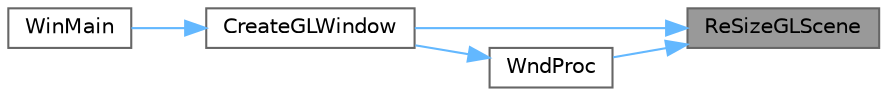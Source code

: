 digraph "ReSizeGLScene"
{
 // LATEX_PDF_SIZE
  bgcolor="transparent";
  edge [fontname=Helvetica,fontsize=10,labelfontname=Helvetica,labelfontsize=10];
  node [fontname=Helvetica,fontsize=10,shape=box,height=0.2,width=0.4];
  rankdir="RL";
  Node1 [label="ReSizeGLScene",height=0.2,width=0.4,color="gray40", fillcolor="grey60", style="filled", fontcolor="black",tooltip="Fonction ReSizeGLScene : redimensionnement de la fenêtre Windows gérant OpenGL."];
  Node1 -> Node2 [dir="back",color="steelblue1",style="solid"];
  Node2 [label="CreateGLWindow",height=0.2,width=0.4,color="grey40", fillcolor="white", style="filled",URL="$_lesson07_8c.html#ae5f043c9df9b9e5e0e26d567feeeb1bc",tooltip="Creation of our OpenGL Window."];
  Node2 -> Node3 [dir="back",color="steelblue1",style="solid"];
  Node3 [label="WinMain",height=0.2,width=0.4,color="grey40", fillcolor="white", style="filled",URL="$_lesson07_8c.html#a661c2abc03926acfaeb93b4ae7db4943",tooltip="Creation of our application on Windows System (not console application) *."];
  Node1 -> Node4 [dir="back",color="steelblue1",style="solid"];
  Node4 [label="WndProc",height=0.2,width=0.4,color="grey40", fillcolor="white", style="filled",URL="$_lesson07_8c.html#ae749e989b362e19783c7af4a2bf46c95",tooltip="Fonction CALLBACK de traitement des messages Windows."];
  Node4 -> Node2 [dir="back",color="steelblue1",style="solid"];
}
